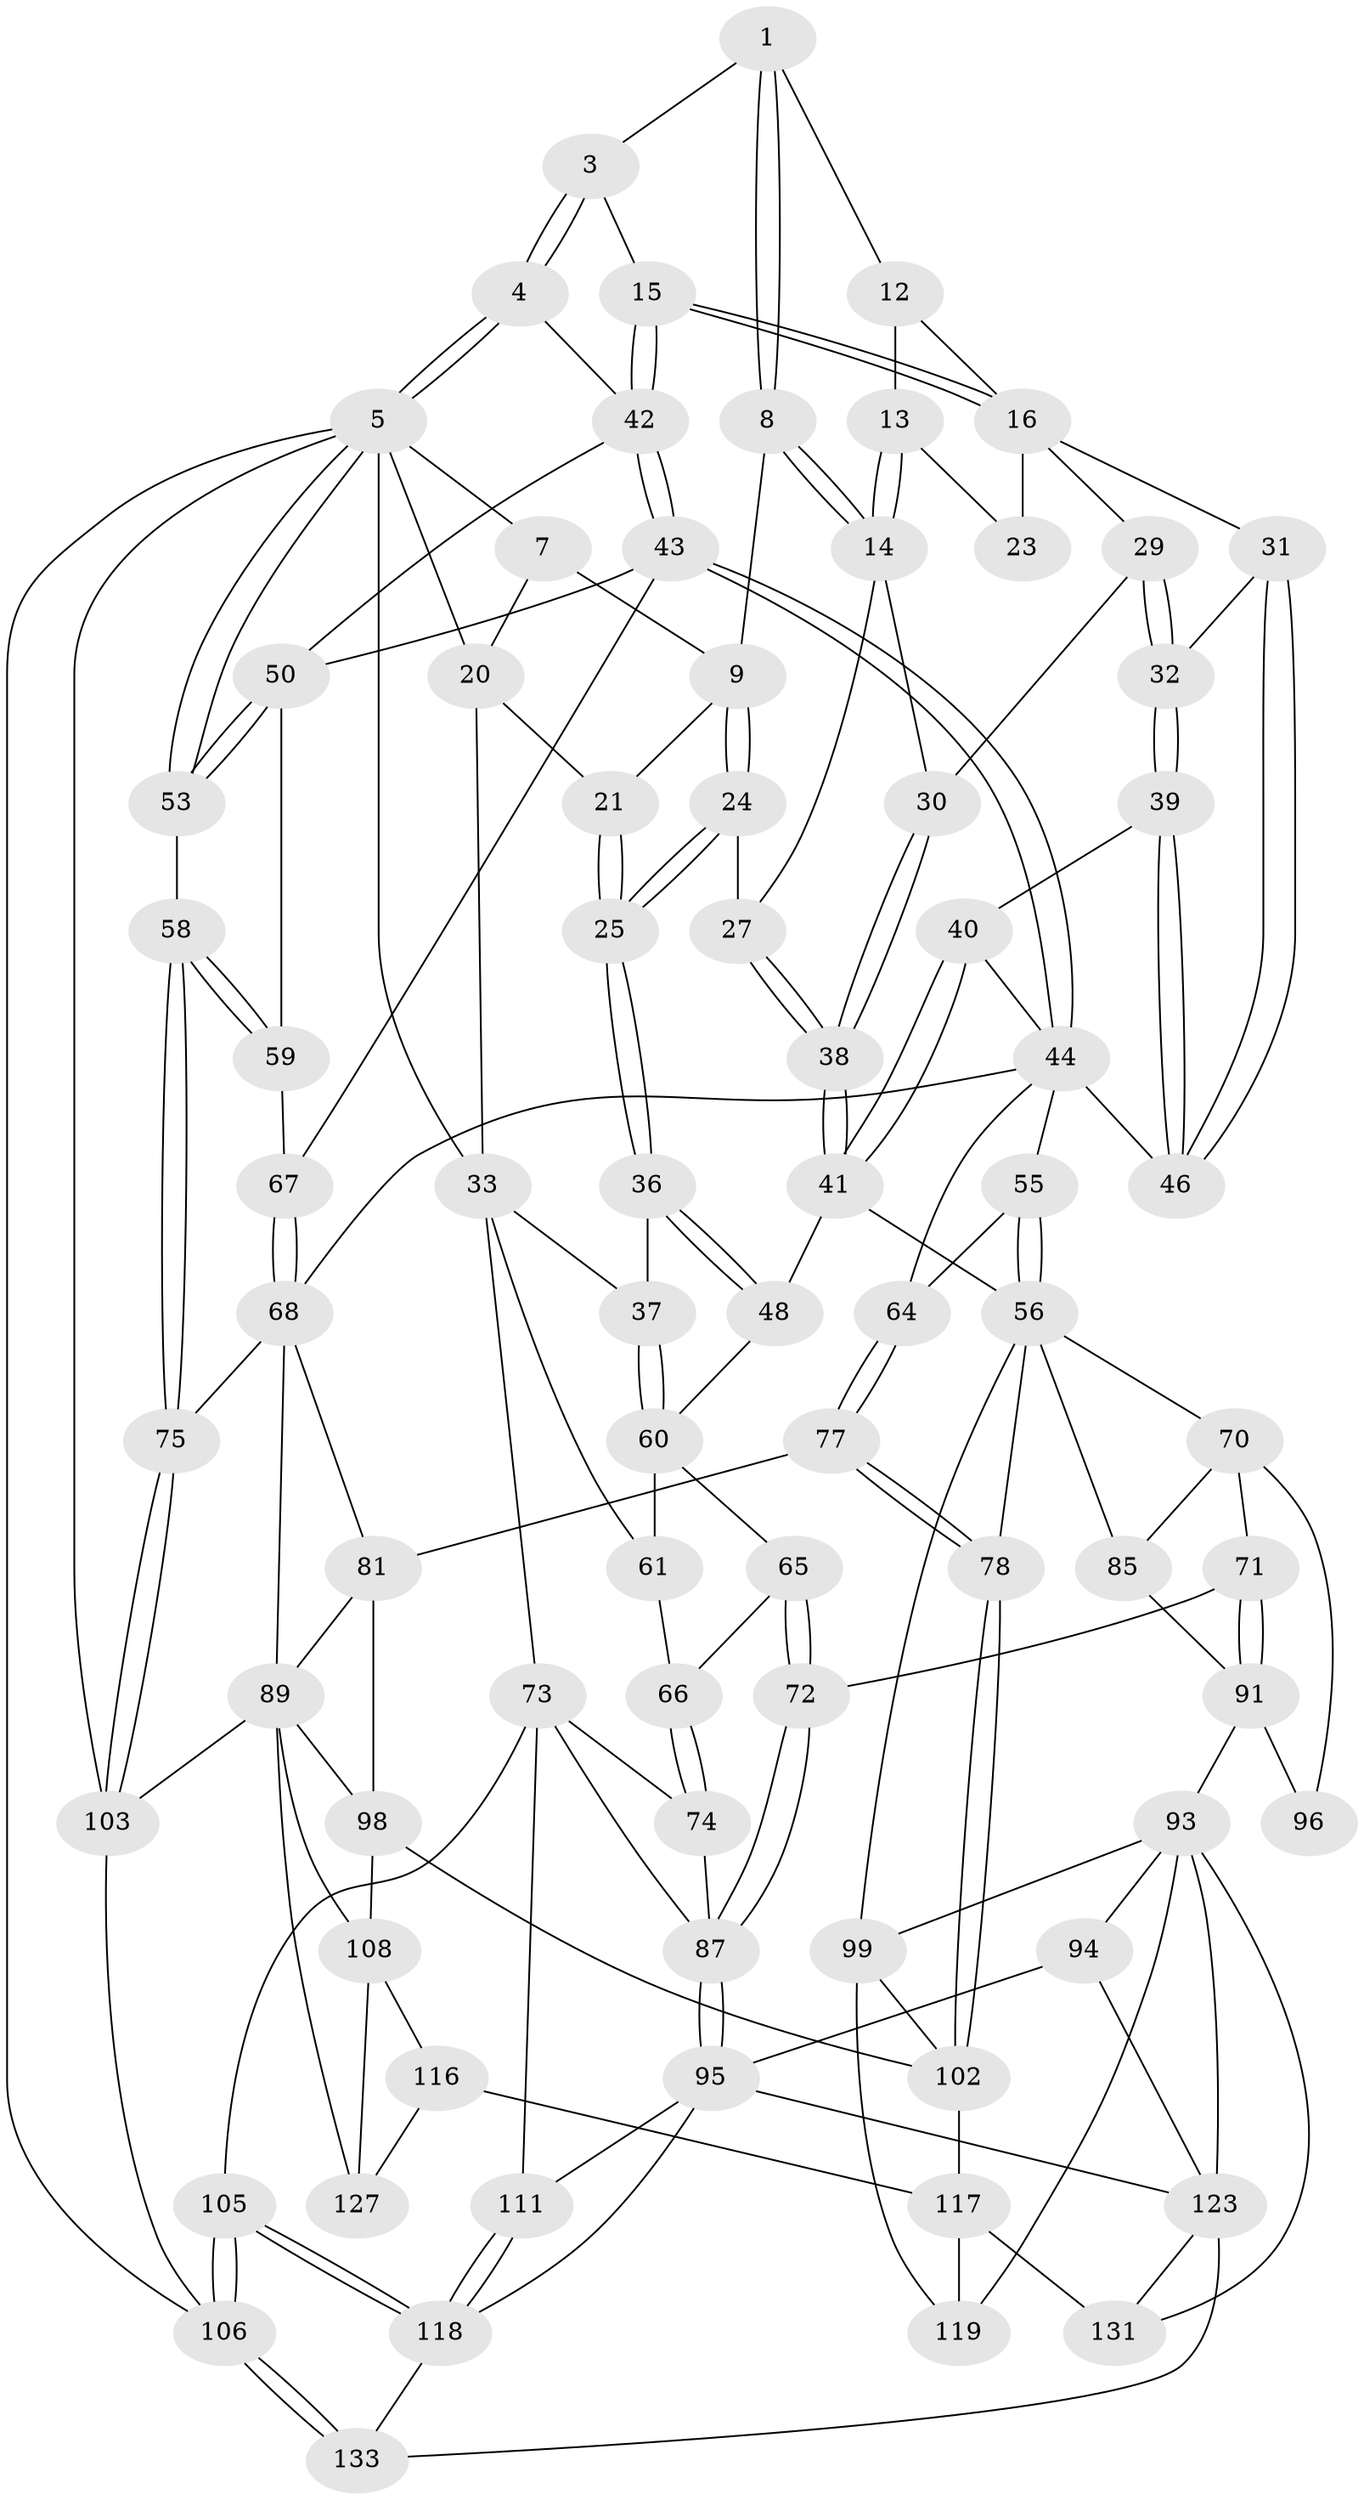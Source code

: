 // original degree distribution, {3: 0.014925373134328358, 4: 0.22388059701492538, 6: 0.208955223880597, 5: 0.5522388059701493}
// Generated by graph-tools (version 1.1) at 2025/21/03/04/25 18:21:35]
// undirected, 80 vertices, 185 edges
graph export_dot {
graph [start="1"]
  node [color=gray90,style=filled];
  1 [pos="+0.4103098330191448+0",super="+2"];
  3 [pos="+0.7773068112871078+0"];
  4 [pos="+1+0"];
  5 [pos="+1+0",super="+6"];
  7 [pos="+0.21277112170824972+0",super="+11"];
  8 [pos="+0.4352422813974297+0.06819033780326841"];
  9 [pos="+0.36602729583022364+0.09508989530787683",super="+10"];
  12 [pos="+0.6328282760477545+0"];
  13 [pos="+0.5580793109529991+0.08113979483563935"];
  14 [pos="+0.4894512643080901+0.10232262577884217",super="+26"];
  15 [pos="+0.8240913125626509+0.18119270009100705"];
  16 [pos="+0.8138511483955119+0.18123975170979653",super="+17"];
  20 [pos="+0.13071198905545392+0.12883639167839994",super="+22"];
  21 [pos="+0.2914067142928914+0.20856768695406658"];
  23 [pos="+0.601277547729081+0.1319214142859067"];
  24 [pos="+0.3640159419312848+0.23263672678691744"];
  25 [pos="+0.32265575366604266+0.24840213831620134"];
  27 [pos="+0.43425650868574506+0.2459297122872224"];
  29 [pos="+0.6003741815567886+0.2436102437166223"];
  30 [pos="+0.5945793129053062+0.24400147670619438"];
  31 [pos="+0.7484511430278217+0.21802397278204105"];
  32 [pos="+0.618544391202664+0.2572532466059065"];
  33 [pos="+0.1139795826746909+0.25261139159093177",super="+34"];
  36 [pos="+0.27967512436572817+0.3171508149059477"];
  37 [pos="+0.22269174581878246+0.3254206985237341"];
  38 [pos="+0.47415531719533954+0.3635652452112466"];
  39 [pos="+0.6244539472620259+0.2782081488136865"];
  40 [pos="+0.5985996936734598+0.34503636764721785"];
  41 [pos="+0.4738453115500641+0.37794383023250827",super="+47"];
  42 [pos="+0.8414637637882971+0.19268751614633883",super="+49"];
  43 [pos="+0.7963905234906602+0.38252865278141723",super="+52"];
  44 [pos="+0.7468356723376567+0.41173724872124995",super="+63+45"];
  46 [pos="+0.6869041069269923+0.335342585500248"];
  48 [pos="+0.3643112215288865+0.41278333416017027"];
  50 [pos="+0.9620954096675849+0.2441214286783246",super="+51"];
  53 [pos="+1+0.2490174556758623"];
  55 [pos="+0.5706731361181988+0.4624139493566582"];
  56 [pos="+0.4548028756182605+0.4674749266940934",super="+57+79"];
  58 [pos="+1+0.47858143169695877"];
  59 [pos="+0.9800690347886136+0.42968873055817136"];
  60 [pos="+0.1979140025705026+0.40657909000903625",super="+62"];
  61 [pos="+0.16114437154865532+0.42668153300942907"];
  64 [pos="+0.6929671850837152+0.5016263621705267"];
  65 [pos="+0.23769966560714104+0.5548611835930393"];
  66 [pos="+0.15387339024083496+0.49962715280248876"];
  67 [pos="+0.9017901862689525+0.47426444063524215"];
  68 [pos="+0.8971927750168137+0.5094046078043913",super="+69+76"];
  70 [pos="+0.32417898040655574+0.5652526364901768",super="+86"];
  71 [pos="+0.3140521019289377+0.5693861897491207"];
  72 [pos="+0.24247111427394435+0.5649701690004206"];
  73 [pos="+0+0.47739737588172704",super="+104"];
  74 [pos="+0+0.5465709739118725"];
  75 [pos="+1+0.6491877795225971"];
  77 [pos="+0.6691585682791352+0.6415249478083545"];
  78 [pos="+0.6570397154491912+0.6600630741532318"];
  81 [pos="+0.8202643104073518+0.596857477331167",super="+82"];
  85 [pos="+0.44222720531358156+0.6902301091614664"];
  87 [pos="+0.1511507607664144+0.6672403405559277",super="+88"];
  89 [pos="+0.9022791605449577+0.7141983375693707",super="+107+90"];
  91 [pos="+0.31617604752938766+0.6122824391347491",super="+92"];
  93 [pos="+0.26953701149157394+0.7753415907859188",super="+100"];
  94 [pos="+0.2690581475710778+0.7753105009487147"];
  95 [pos="+0.20880091202105713+0.769806083995465",super="+110"];
  96 [pos="+0.3625971828679633+0.6647460270846928"];
  98 [pos="+0.8410587839757975+0.6904690887646159",super="+101"];
  99 [pos="+0.4723890933569996+0.724530073217362",super="+113"];
  102 [pos="+0.6543337539309978+0.6767512546270016",super="+112"];
  103 [pos="+1+1"];
  105 [pos="+0+1"];
  106 [pos="+0+1"];
  108 [pos="+0.7598757131965074+0.8239684806554711",super="+115"];
  111 [pos="+0.04170387554100546+0.7856599763852748"];
  116 [pos="+0.6583173061298451+0.8921992776669491",super="+129"];
  117 [pos="+0.6090430627182306+0.8889935066529414",super="+121"];
  118 [pos="+0.030797583799727114+0.8952136871968714",super="+126"];
  119 [pos="+0.4841024764140768+0.8686622625317567"];
  123 [pos="+0.2655198903010671+0.9618514267346455",super="+124+134"];
  127 [pos="+1+1"];
  131 [pos="+0.4852042851306347+1"];
  133 [pos="+0.17440100756149707+1"];
  1 -- 8;
  1 -- 8;
  1 -- 3;
  1 -- 12;
  3 -- 4;
  3 -- 4;
  3 -- 15;
  4 -- 5;
  4 -- 5;
  4 -- 42;
  5 -- 53;
  5 -- 53;
  5 -- 103;
  5 -- 20;
  5 -- 7;
  5 -- 106;
  5 -- 33;
  7 -- 9;
  7 -- 20;
  8 -- 9;
  8 -- 14;
  8 -- 14;
  9 -- 24;
  9 -- 24;
  9 -- 21;
  12 -- 13;
  12 -- 16;
  13 -- 14;
  13 -- 14;
  13 -- 23;
  14 -- 27;
  14 -- 30;
  15 -- 16;
  15 -- 16;
  15 -- 42;
  15 -- 42;
  16 -- 31;
  16 -- 29;
  16 -- 23 [weight=2];
  20 -- 33;
  20 -- 21;
  21 -- 25;
  21 -- 25;
  24 -- 25;
  24 -- 25;
  24 -- 27;
  25 -- 36;
  25 -- 36;
  27 -- 38;
  27 -- 38;
  29 -- 30;
  29 -- 32;
  29 -- 32;
  30 -- 38;
  30 -- 38;
  31 -- 32;
  31 -- 46;
  31 -- 46;
  32 -- 39;
  32 -- 39;
  33 -- 37;
  33 -- 73;
  33 -- 61;
  36 -- 37;
  36 -- 48;
  36 -- 48;
  37 -- 60;
  37 -- 60;
  38 -- 41;
  38 -- 41;
  39 -- 40;
  39 -- 46;
  39 -- 46;
  40 -- 41;
  40 -- 41;
  40 -- 44;
  41 -- 48;
  41 -- 56;
  42 -- 43;
  42 -- 43;
  42 -- 50;
  43 -- 44;
  43 -- 44;
  43 -- 67;
  43 -- 50;
  44 -- 64;
  44 -- 68;
  44 -- 46;
  44 -- 55;
  48 -- 60;
  50 -- 53;
  50 -- 53;
  50 -- 59;
  53 -- 58;
  55 -- 56;
  55 -- 56;
  55 -- 64;
  56 -- 70;
  56 -- 99;
  56 -- 85;
  56 -- 78;
  58 -- 59;
  58 -- 59;
  58 -- 75;
  58 -- 75;
  59 -- 67;
  60 -- 61;
  60 -- 65;
  61 -- 66;
  64 -- 77;
  64 -- 77;
  65 -- 66;
  65 -- 72;
  65 -- 72;
  66 -- 74;
  66 -- 74;
  67 -- 68;
  67 -- 68;
  68 -- 81;
  68 -- 89;
  68 -- 75;
  70 -- 71;
  70 -- 96;
  70 -- 85;
  71 -- 72;
  71 -- 91;
  71 -- 91;
  72 -- 87;
  72 -- 87;
  73 -- 74;
  73 -- 111;
  73 -- 105;
  73 -- 87;
  74 -- 87;
  75 -- 103;
  75 -- 103;
  77 -- 78;
  77 -- 78;
  77 -- 81;
  78 -- 102;
  78 -- 102;
  81 -- 98;
  81 -- 89;
  85 -- 91;
  87 -- 95;
  87 -- 95;
  89 -- 108;
  89 -- 127;
  89 -- 103;
  89 -- 98;
  91 -- 96 [weight=2];
  91 -- 93;
  93 -- 94;
  93 -- 99;
  93 -- 131;
  93 -- 119;
  93 -- 123;
  94 -- 95;
  94 -- 123;
  95 -- 123;
  95 -- 111;
  95 -- 118;
  98 -- 108;
  98 -- 102;
  99 -- 102;
  99 -- 119;
  102 -- 117;
  103 -- 106;
  105 -- 106;
  105 -- 106;
  105 -- 118;
  105 -- 118;
  106 -- 133;
  106 -- 133;
  108 -- 116 [weight=2];
  108 -- 127;
  111 -- 118;
  111 -- 118;
  116 -- 117 [weight=2];
  116 -- 127;
  117 -- 131;
  117 -- 119;
  118 -- 133;
  123 -- 131;
  123 -- 133;
}
